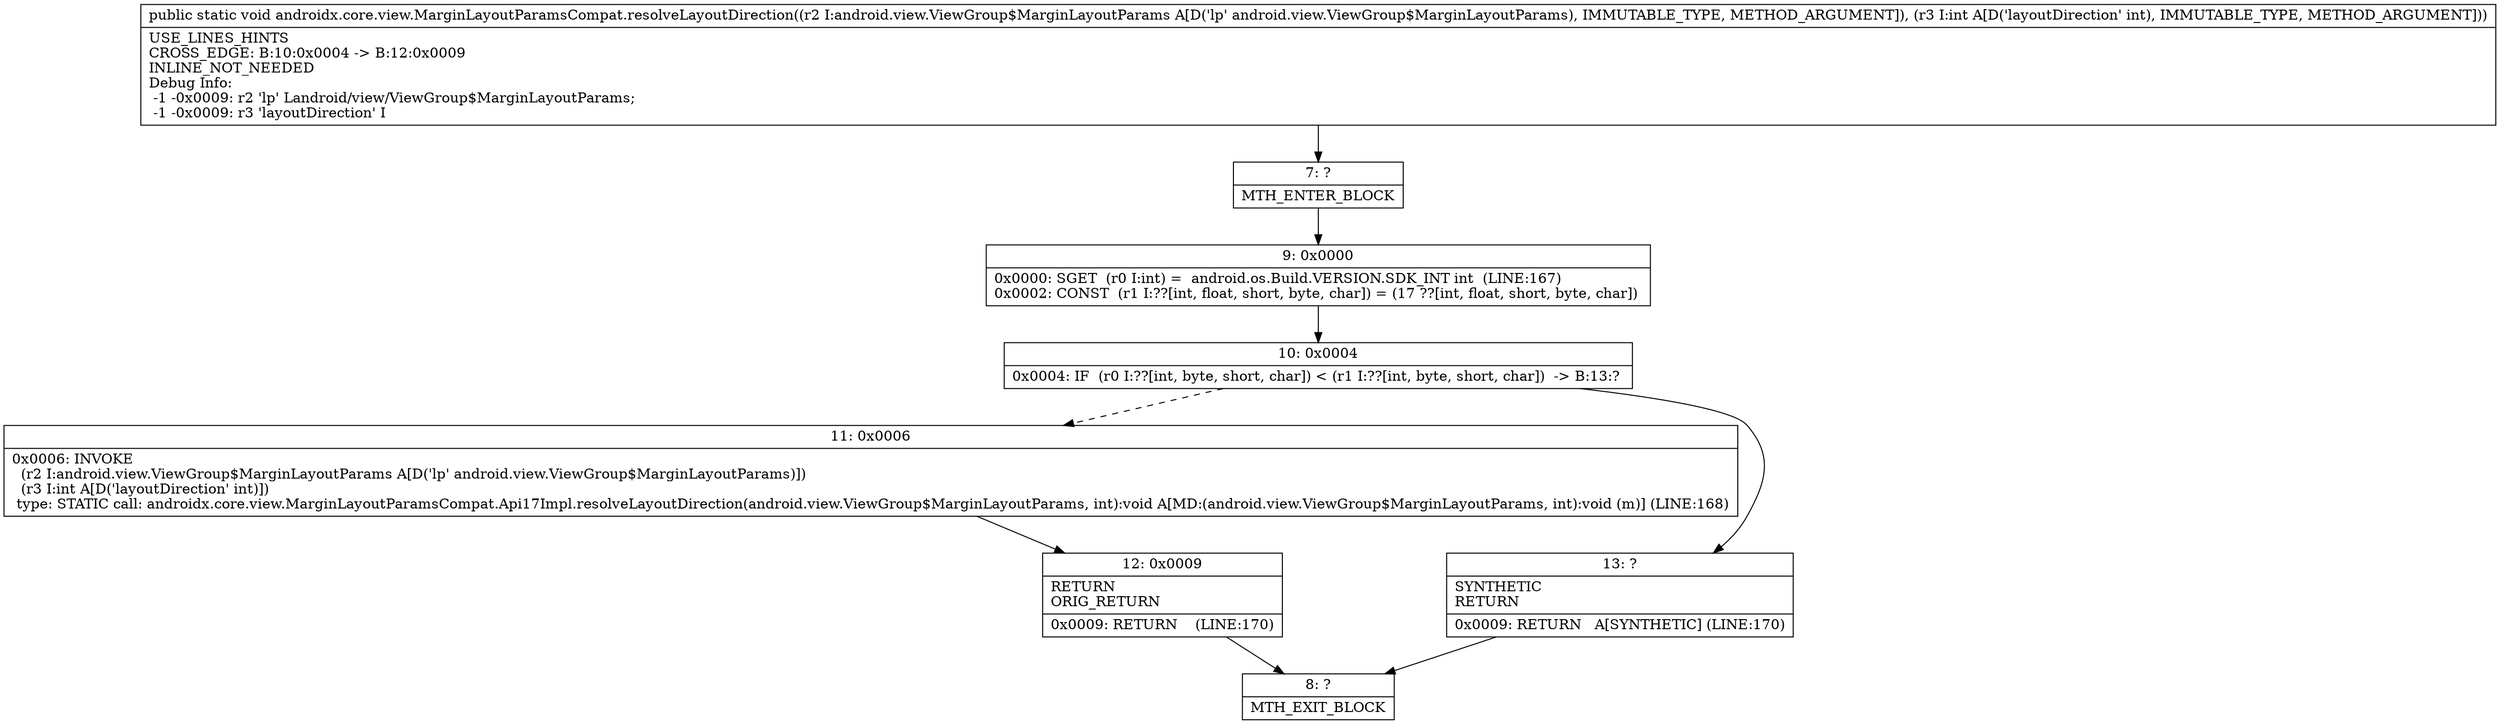 digraph "CFG forandroidx.core.view.MarginLayoutParamsCompat.resolveLayoutDirection(Landroid\/view\/ViewGroup$MarginLayoutParams;I)V" {
Node_7 [shape=record,label="{7\:\ ?|MTH_ENTER_BLOCK\l}"];
Node_9 [shape=record,label="{9\:\ 0x0000|0x0000: SGET  (r0 I:int) =  android.os.Build.VERSION.SDK_INT int  (LINE:167)\l0x0002: CONST  (r1 I:??[int, float, short, byte, char]) = (17 ??[int, float, short, byte, char]) \l}"];
Node_10 [shape=record,label="{10\:\ 0x0004|0x0004: IF  (r0 I:??[int, byte, short, char]) \< (r1 I:??[int, byte, short, char])  \-\> B:13:? \l}"];
Node_11 [shape=record,label="{11\:\ 0x0006|0x0006: INVOKE  \l  (r2 I:android.view.ViewGroup$MarginLayoutParams A[D('lp' android.view.ViewGroup$MarginLayoutParams)])\l  (r3 I:int A[D('layoutDirection' int)])\l type: STATIC call: androidx.core.view.MarginLayoutParamsCompat.Api17Impl.resolveLayoutDirection(android.view.ViewGroup$MarginLayoutParams, int):void A[MD:(android.view.ViewGroup$MarginLayoutParams, int):void (m)] (LINE:168)\l}"];
Node_12 [shape=record,label="{12\:\ 0x0009|RETURN\lORIG_RETURN\l|0x0009: RETURN    (LINE:170)\l}"];
Node_8 [shape=record,label="{8\:\ ?|MTH_EXIT_BLOCK\l}"];
Node_13 [shape=record,label="{13\:\ ?|SYNTHETIC\lRETURN\l|0x0009: RETURN   A[SYNTHETIC] (LINE:170)\l}"];
MethodNode[shape=record,label="{public static void androidx.core.view.MarginLayoutParamsCompat.resolveLayoutDirection((r2 I:android.view.ViewGroup$MarginLayoutParams A[D('lp' android.view.ViewGroup$MarginLayoutParams), IMMUTABLE_TYPE, METHOD_ARGUMENT]), (r3 I:int A[D('layoutDirection' int), IMMUTABLE_TYPE, METHOD_ARGUMENT]))  | USE_LINES_HINTS\lCROSS_EDGE: B:10:0x0004 \-\> B:12:0x0009\lINLINE_NOT_NEEDED\lDebug Info:\l  \-1 \-0x0009: r2 'lp' Landroid\/view\/ViewGroup$MarginLayoutParams;\l  \-1 \-0x0009: r3 'layoutDirection' I\l}"];
MethodNode -> Node_7;Node_7 -> Node_9;
Node_9 -> Node_10;
Node_10 -> Node_11[style=dashed];
Node_10 -> Node_13;
Node_11 -> Node_12;
Node_12 -> Node_8;
Node_13 -> Node_8;
}

